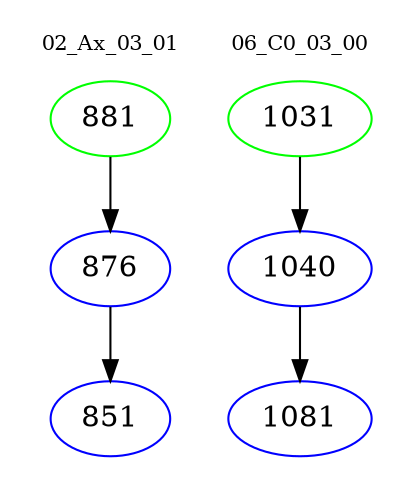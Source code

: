 digraph{
subgraph cluster_0 {
color = white
label = "02_Ax_03_01";
fontsize=10;
T0_881 [label="881", color="green"]
T0_881 -> T0_876 [color="black"]
T0_876 [label="876", color="blue"]
T0_876 -> T0_851 [color="black"]
T0_851 [label="851", color="blue"]
}
subgraph cluster_1 {
color = white
label = "06_C0_03_00";
fontsize=10;
T1_1031 [label="1031", color="green"]
T1_1031 -> T1_1040 [color="black"]
T1_1040 [label="1040", color="blue"]
T1_1040 -> T1_1081 [color="black"]
T1_1081 [label="1081", color="blue"]
}
}
